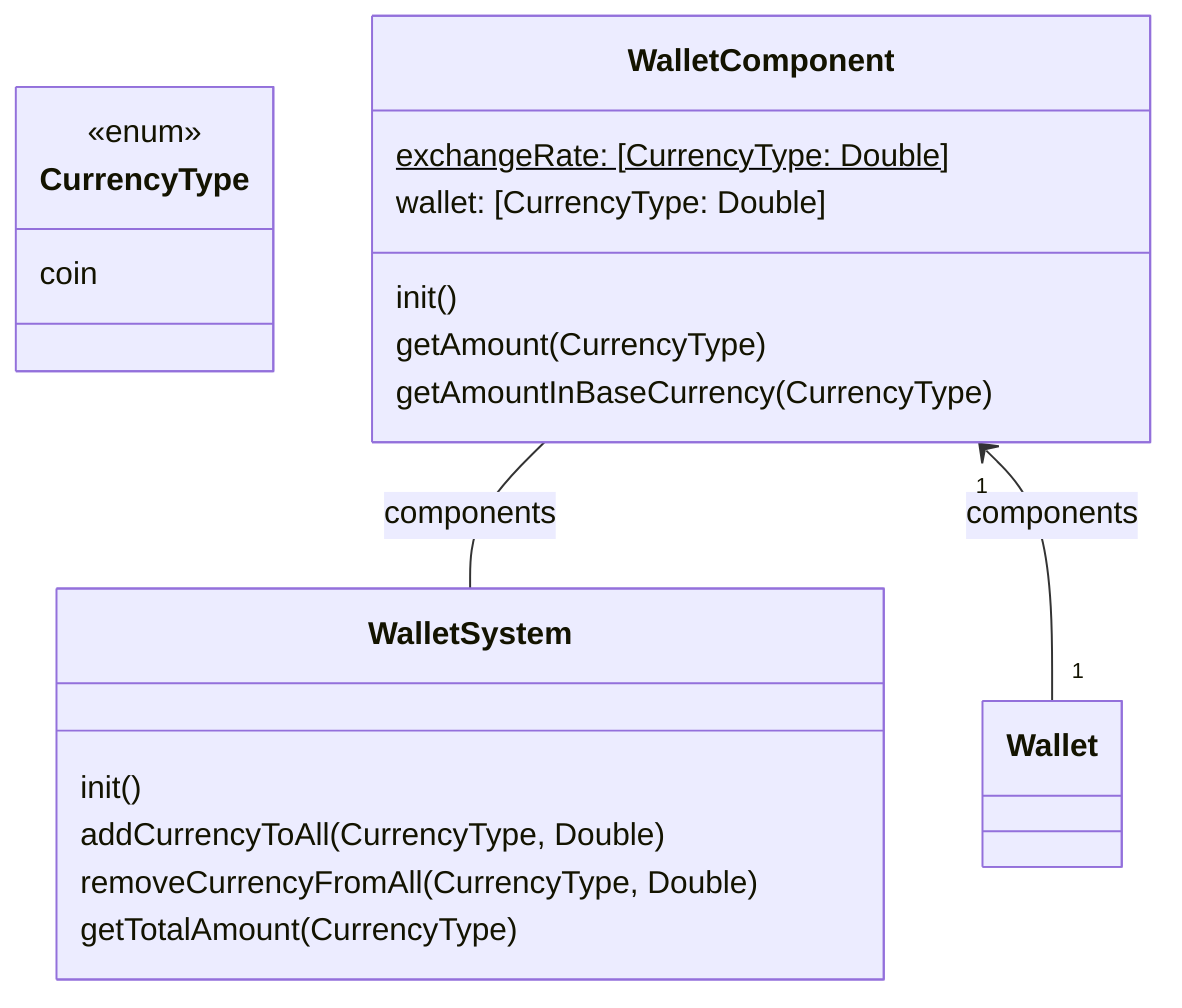 classDiagram
    class CurrencyType {
        <<enum>>
        coin
    }

    class WalletComponent {
        exchangeRate: [CurrencyType: Double]$
        wallet: [CurrencyType: Double]
        init()
        getAmount(CurrencyType)
        getAmountInBaseCurrency(CurrencyType)
    }

    class Wallet

    class WalletSystem {
        init()
        addCurrencyToAll(CurrencyType, Double)
        removeCurrencyFromAll(CurrencyType, Double)
        getTotalAmount(CurrencyType)
    }

    WalletComponent -- WalletSystem : components
    WalletComponent "1" <-- "1" Wallet : components